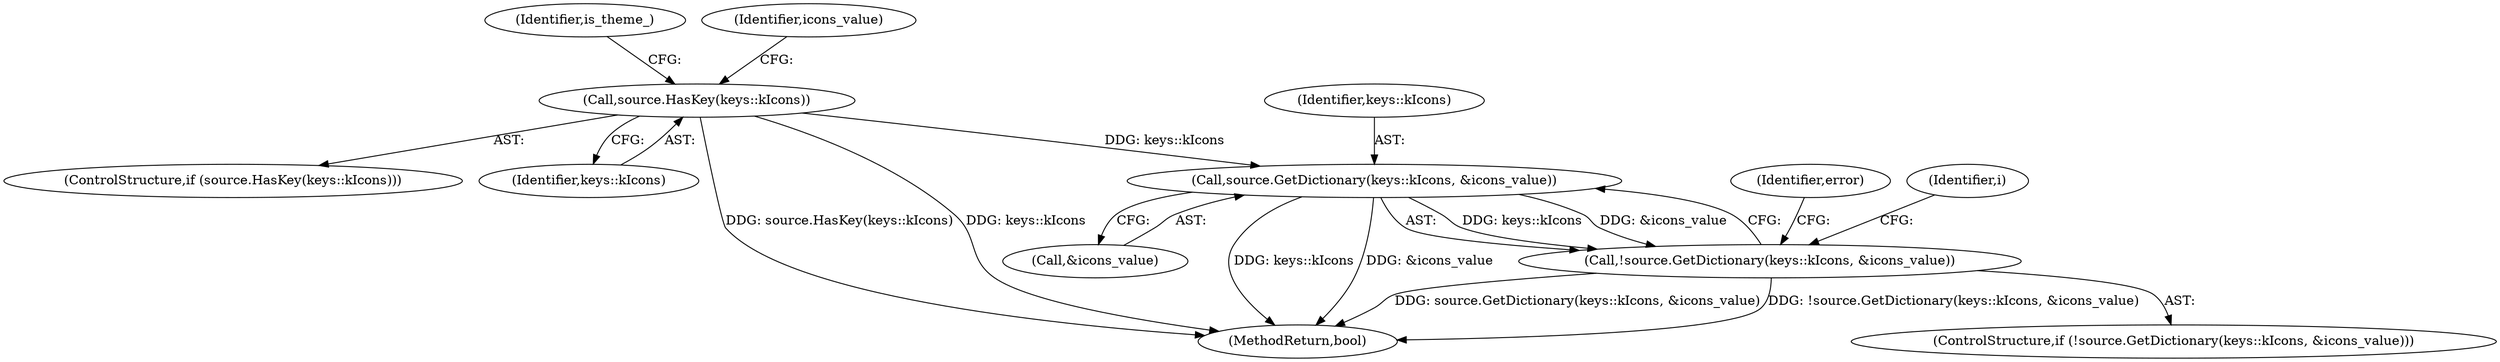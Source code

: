 digraph "0_Chrome_697cd7e2ce2535696f1b9e5cfb474cc36a734747@pointer" {
"1000411" [label="(Call,source.GetDictionary(keys::kIcons, &icons_value))"];
"1000402" [label="(Call,source.HasKey(keys::kIcons))"];
"1000410" [label="(Call,!source.GetDictionary(keys::kIcons, &icons_value))"];
"1000413" [label="(Call,&icons_value)"];
"1000402" [label="(Call,source.HasKey(keys::kIcons))"];
"1000418" [label="(Identifier,error)"];
"1000401" [label="(ControlStructure,if (source.HasKey(keys::kIcons)))"];
"1000491" [label="(Identifier,is_theme_)"];
"1000403" [label="(Identifier,keys::kIcons)"];
"1000412" [label="(Identifier,keys::kIcons)"];
"1000425" [label="(Identifier,i)"];
"1002005" [label="(MethodReturn,bool)"];
"1000409" [label="(ControlStructure,if (!source.GetDictionary(keys::kIcons, &icons_value)))"];
"1000407" [label="(Identifier,icons_value)"];
"1000410" [label="(Call,!source.GetDictionary(keys::kIcons, &icons_value))"];
"1000411" [label="(Call,source.GetDictionary(keys::kIcons, &icons_value))"];
"1000411" -> "1000410"  [label="AST: "];
"1000411" -> "1000413"  [label="CFG: "];
"1000412" -> "1000411"  [label="AST: "];
"1000413" -> "1000411"  [label="AST: "];
"1000410" -> "1000411"  [label="CFG: "];
"1000411" -> "1002005"  [label="DDG: keys::kIcons"];
"1000411" -> "1002005"  [label="DDG: &icons_value"];
"1000411" -> "1000410"  [label="DDG: keys::kIcons"];
"1000411" -> "1000410"  [label="DDG: &icons_value"];
"1000402" -> "1000411"  [label="DDG: keys::kIcons"];
"1000402" -> "1000401"  [label="AST: "];
"1000402" -> "1000403"  [label="CFG: "];
"1000403" -> "1000402"  [label="AST: "];
"1000407" -> "1000402"  [label="CFG: "];
"1000491" -> "1000402"  [label="CFG: "];
"1000402" -> "1002005"  [label="DDG: source.HasKey(keys::kIcons)"];
"1000402" -> "1002005"  [label="DDG: keys::kIcons"];
"1000410" -> "1000409"  [label="AST: "];
"1000418" -> "1000410"  [label="CFG: "];
"1000425" -> "1000410"  [label="CFG: "];
"1000410" -> "1002005"  [label="DDG: source.GetDictionary(keys::kIcons, &icons_value)"];
"1000410" -> "1002005"  [label="DDG: !source.GetDictionary(keys::kIcons, &icons_value)"];
}
